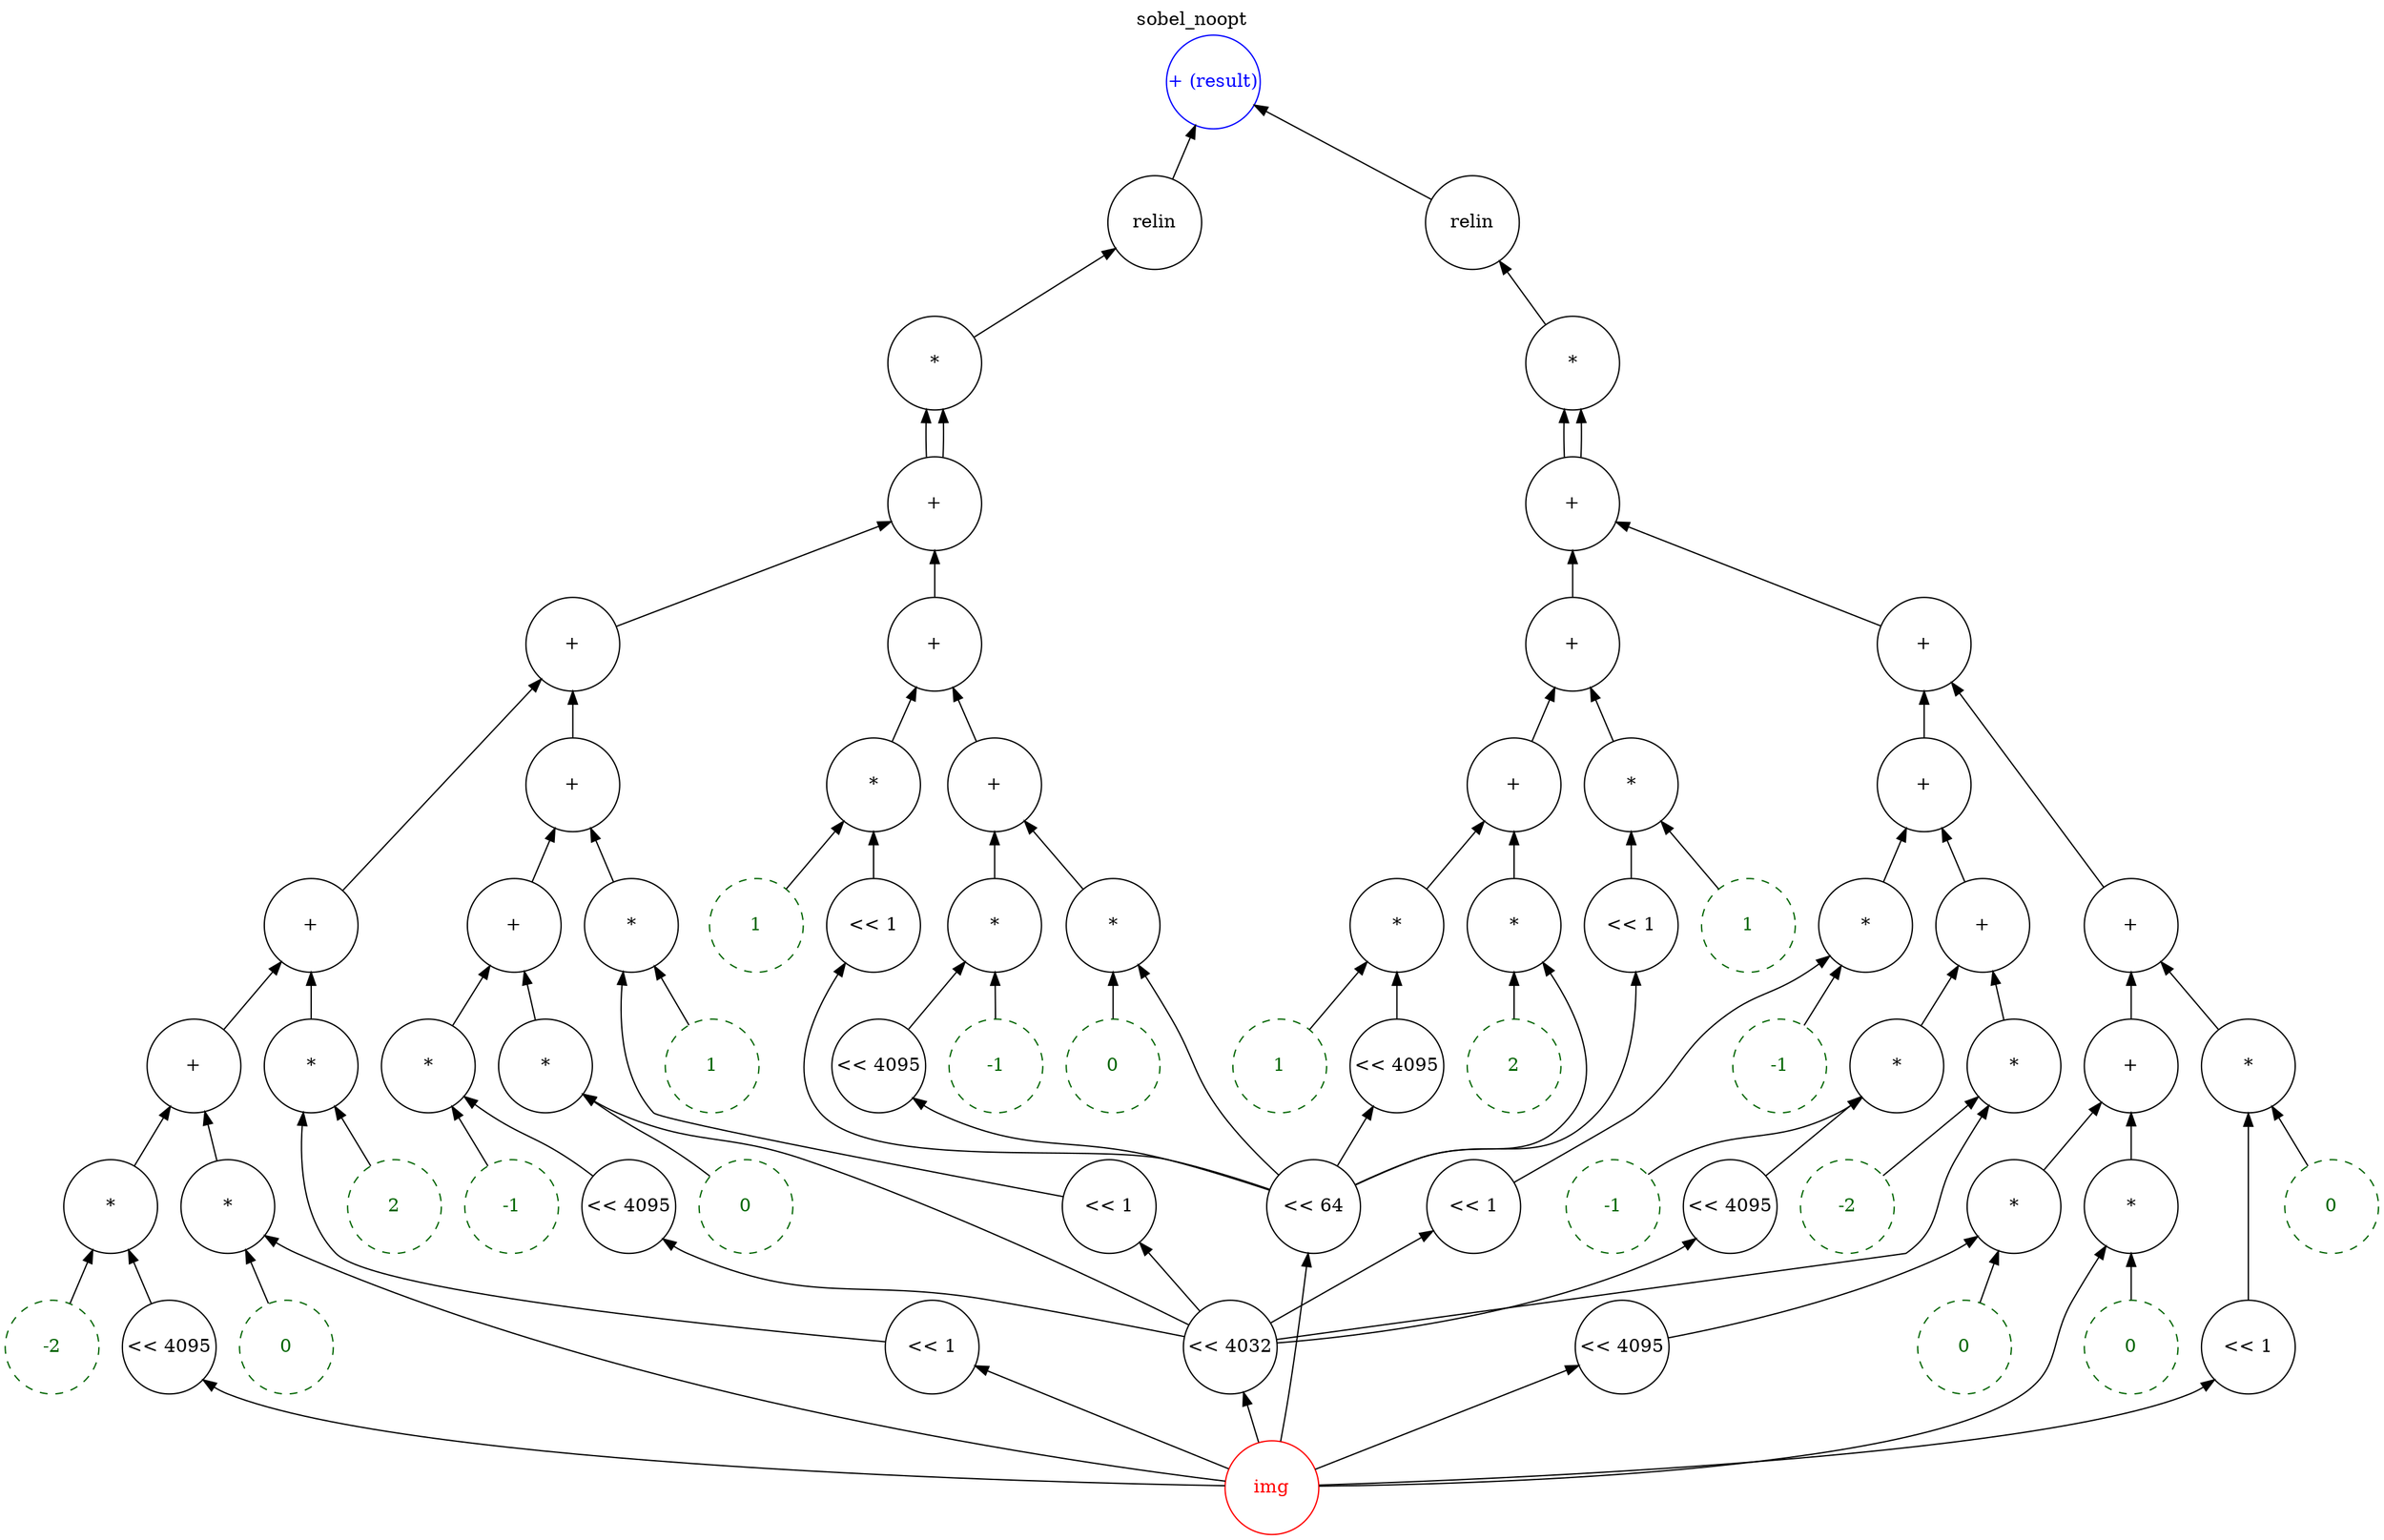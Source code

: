 digraph "sobel_noopt" {
graph [label="sobel_noopt" labelloc="t"]
node [shape=circle width=1 margin=0]
edge [dir=back]
1 [label="img" style=solid color=red fontcolor=red]
2 [label="<< 4032" style=solid color=black fontcolor=black]
2 -> 1
5 [label="<< 4095" style=solid color=black fontcolor=black]
5 -> 2
4 [label="-1" style=dashed color=darkgreen fontcolor=darkgreen]
73 [label="*" style=solid color=black fontcolor=black]
73 -> 5
73 -> 4
7 [label="0" style=dashed color=darkgreen fontcolor=darkgreen]
74 [label="*" style=solid color=black fontcolor=black]
74 -> 2
74 -> 7
9 [label="+" style=solid color=black fontcolor=black]
9 -> 73
9 -> 74
11 [label="<< 1" style=solid color=black fontcolor=black]
11 -> 2
10 [label="1" style=dashed color=darkgreen fontcolor=darkgreen]
75 [label="*" style=solid color=black fontcolor=black]
75 -> 11
75 -> 10
13 [label="+" style=solid color=black fontcolor=black]
13 -> 9
13 -> 75
15 [label="<< 4095" style=solid color=black fontcolor=black]
15 -> 1
14 [label="-2" style=dashed color=darkgreen fontcolor=darkgreen]
76 [label="*" style=solid color=black fontcolor=black]
76 -> 15
76 -> 14
17 [label="0" style=dashed color=darkgreen fontcolor=darkgreen]
77 [label="*" style=solid color=black fontcolor=black]
77 -> 1
77 -> 17
19 [label="+" style=solid color=black fontcolor=black]
19 -> 76
19 -> 77
21 [label="<< 1" style=solid color=black fontcolor=black]
21 -> 1
20 [label="2" style=dashed color=darkgreen fontcolor=darkgreen]
78 [label="*" style=solid color=black fontcolor=black]
78 -> 21
78 -> 20
23 [label="+" style=solid color=black fontcolor=black]
23 -> 19
23 -> 78
34 [label="+" style=solid color=black fontcolor=black]
34 -> 13
34 -> 23
3 [label="<< 64" style=solid color=black fontcolor=black]
3 -> 1
25 [label="<< 4095" style=solid color=black fontcolor=black]
25 -> 3
24 [label="-1" style=dashed color=darkgreen fontcolor=darkgreen]
79 [label="*" style=solid color=black fontcolor=black]
79 -> 25
79 -> 24
27 [label="0" style=dashed color=darkgreen fontcolor=darkgreen]
80 [label="*" style=solid color=black fontcolor=black]
80 -> 3
80 -> 27
29 [label="+" style=solid color=black fontcolor=black]
29 -> 79
29 -> 80
31 [label="<< 1" style=solid color=black fontcolor=black]
31 -> 3
30 [label="1" style=dashed color=darkgreen fontcolor=darkgreen]
81 [label="*" style=solid color=black fontcolor=black]
81 -> 31
81 -> 30
33 [label="+" style=solid color=black fontcolor=black]
33 -> 29
33 -> 81
35 [label="+" style=solid color=black fontcolor=black]
35 -> 34
35 -> 33
68 [label="*" style=solid color=black fontcolor=black]
68 -> 35
68 -> 35
71 [label="relin" style=solid color=black fontcolor=black]
71 -> 68
37 [label="<< 4095" style=solid color=black fontcolor=black]
37 -> 2
36 [label="-1" style=dashed color=darkgreen fontcolor=darkgreen]
82 [label="*" style=solid color=black fontcolor=black]
82 -> 37
82 -> 36
39 [label="-2" style=dashed color=darkgreen fontcolor=darkgreen]
83 [label="*" style=solid color=black fontcolor=black]
83 -> 2
83 -> 39
41 [label="+" style=solid color=black fontcolor=black]
41 -> 82
41 -> 83
43 [label="<< 1" style=solid color=black fontcolor=black]
43 -> 2
42 [label="-1" style=dashed color=darkgreen fontcolor=darkgreen]
84 [label="*" style=solid color=black fontcolor=black]
84 -> 43
84 -> 42
45 [label="+" style=solid color=black fontcolor=black]
45 -> 41
45 -> 84
47 [label="<< 4095" style=solid color=black fontcolor=black]
47 -> 1
46 [label="0" style=dashed color=darkgreen fontcolor=darkgreen]
85 [label="*" style=solid color=black fontcolor=black]
85 -> 47
85 -> 46
49 [label="0" style=dashed color=darkgreen fontcolor=darkgreen]
86 [label="*" style=solid color=black fontcolor=black]
86 -> 1
86 -> 49
51 [label="+" style=solid color=black fontcolor=black]
51 -> 85
51 -> 86
53 [label="<< 1" style=solid color=black fontcolor=black]
53 -> 1
52 [label="0" style=dashed color=darkgreen fontcolor=darkgreen]
87 [label="*" style=solid color=black fontcolor=black]
87 -> 53
87 -> 52
55 [label="+" style=solid color=black fontcolor=black]
55 -> 51
55 -> 87
66 [label="+" style=solid color=black fontcolor=black]
66 -> 45
66 -> 55
57 [label="<< 4095" style=solid color=black fontcolor=black]
57 -> 3
56 [label="1" style=dashed color=darkgreen fontcolor=darkgreen]
88 [label="*" style=solid color=black fontcolor=black]
88 -> 57
88 -> 56
59 [label="2" style=dashed color=darkgreen fontcolor=darkgreen]
89 [label="*" style=solid color=black fontcolor=black]
89 -> 3
89 -> 59
61 [label="+" style=solid color=black fontcolor=black]
61 -> 88
61 -> 89
63 [label="<< 1" style=solid color=black fontcolor=black]
63 -> 3
62 [label="1" style=dashed color=darkgreen fontcolor=darkgreen]
90 [label="*" style=solid color=black fontcolor=black]
90 -> 63
90 -> 62
65 [label="+" style=solid color=black fontcolor=black]
65 -> 61
65 -> 90
67 [label="+" style=solid color=black fontcolor=black]
67 -> 66
67 -> 65
69 [label="*" style=solid color=black fontcolor=black]
69 -> 67
69 -> 67
72 [label="relin" style=solid color=black fontcolor=black]
72 -> 69
70 [label="+ (result)" style=solid color=blue fontcolor=blue]
70 -> 71
70 -> 72
}
